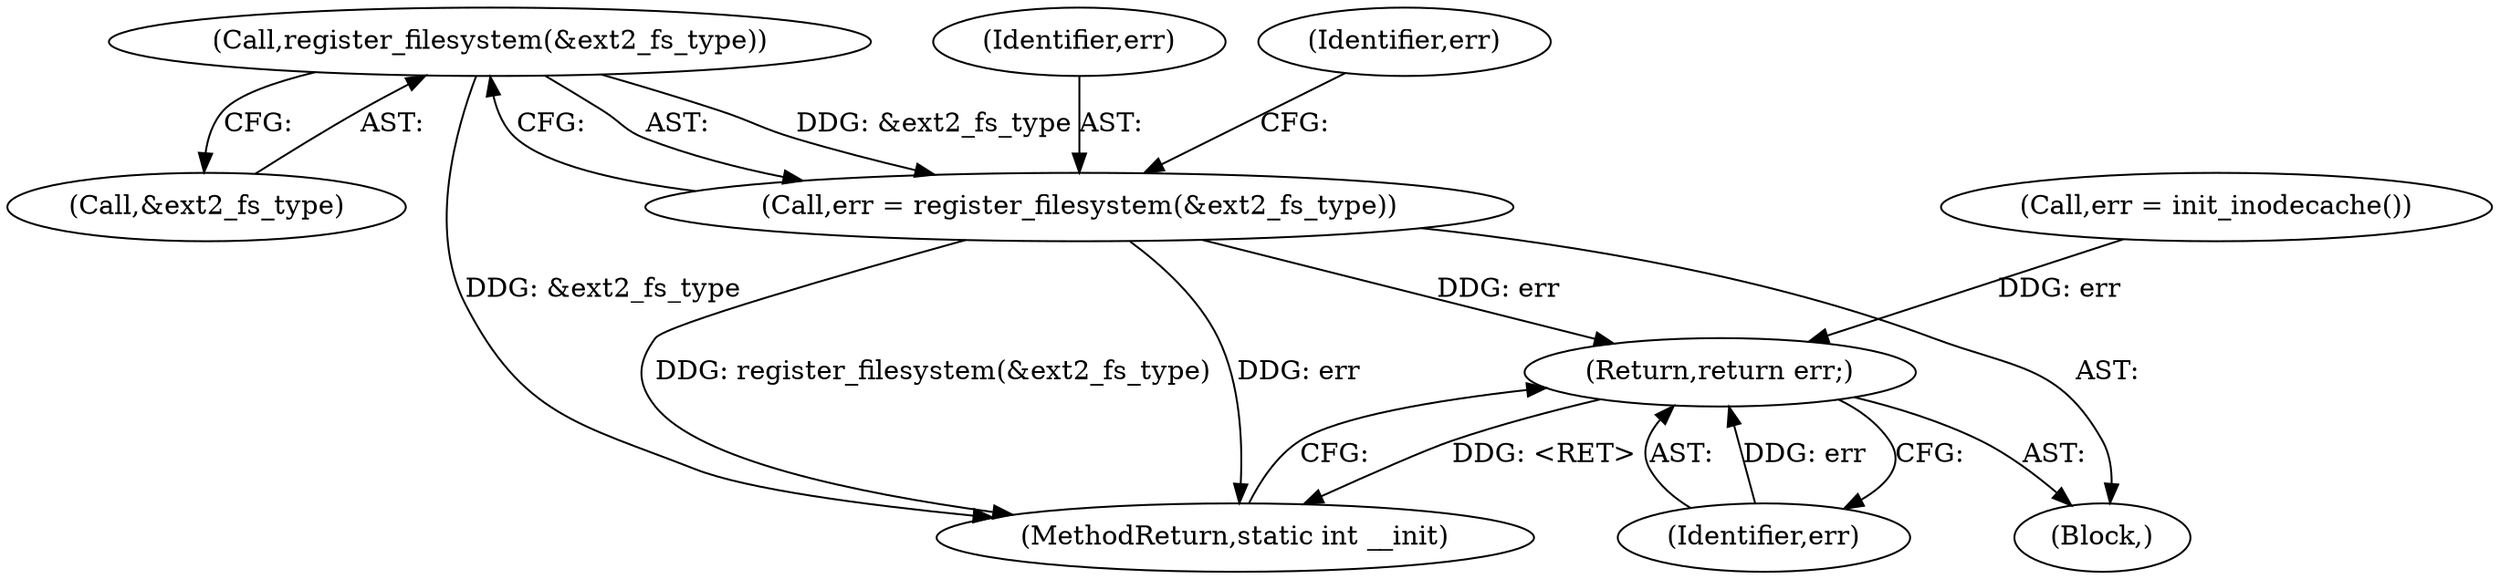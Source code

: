 digraph "0_linux_be0726d33cb8f411945884664924bed3cb8c70ee_2@API" {
"1000119" [label="(Call,register_filesystem(&ext2_fs_type))"];
"1000117" [label="(Call,err = register_filesystem(&ext2_fs_type))"];
"1000131" [label="(Return,return err;)"];
"1000120" [label="(Call,&ext2_fs_type)"];
"1000131" [label="(Return,return err;)"];
"1000111" [label="(Call,err = init_inodecache())"];
"1000119" [label="(Call,register_filesystem(&ext2_fs_type))"];
"1000117" [label="(Call,err = register_filesystem(&ext2_fs_type))"];
"1000133" [label="(MethodReturn,static int __init)"];
"1000102" [label="(Block,)"];
"1000118" [label="(Identifier,err)"];
"1000132" [label="(Identifier,err)"];
"1000123" [label="(Identifier,err)"];
"1000119" -> "1000117"  [label="AST: "];
"1000119" -> "1000120"  [label="CFG: "];
"1000120" -> "1000119"  [label="AST: "];
"1000117" -> "1000119"  [label="CFG: "];
"1000119" -> "1000133"  [label="DDG: &ext2_fs_type"];
"1000119" -> "1000117"  [label="DDG: &ext2_fs_type"];
"1000117" -> "1000102"  [label="AST: "];
"1000118" -> "1000117"  [label="AST: "];
"1000123" -> "1000117"  [label="CFG: "];
"1000117" -> "1000133"  [label="DDG: err"];
"1000117" -> "1000133"  [label="DDG: register_filesystem(&ext2_fs_type)"];
"1000117" -> "1000131"  [label="DDG: err"];
"1000131" -> "1000102"  [label="AST: "];
"1000131" -> "1000132"  [label="CFG: "];
"1000132" -> "1000131"  [label="AST: "];
"1000133" -> "1000131"  [label="CFG: "];
"1000131" -> "1000133"  [label="DDG: <RET>"];
"1000132" -> "1000131"  [label="DDG: err"];
"1000111" -> "1000131"  [label="DDG: err"];
}

